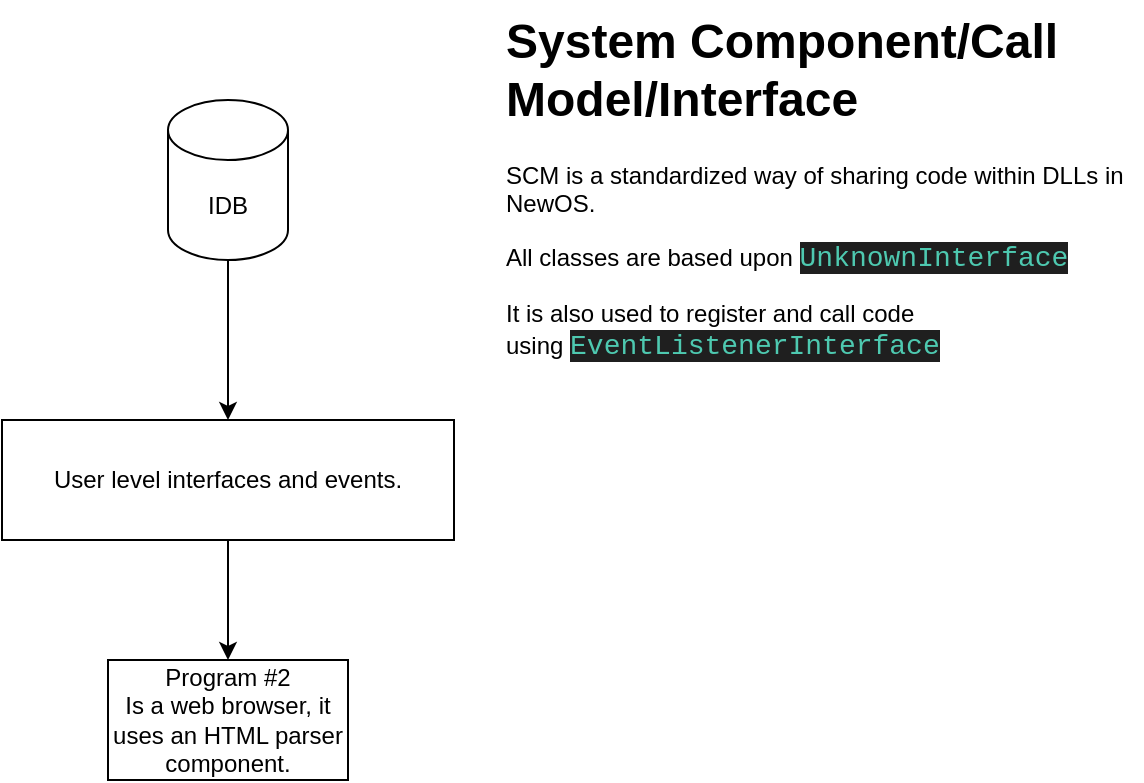 <mxfile>
    <diagram name="Page-1" id="_vc7fxBdNKI2W8YhI8VA">
        <mxGraphModel dx="774" dy="581" grid="1" gridSize="10" guides="1" tooltips="1" connect="1" arrows="1" fold="1" page="1" pageScale="1" pageWidth="827" pageHeight="1169" math="0" shadow="0">
            <root>
                <mxCell id="0"/>
                <mxCell id="1" parent="0"/>
                <mxCell id="eRehIIeIVOPW1y23kRkx-9" style="edgeStyle=orthogonalEdgeStyle;rounded=0;orthogonalLoop=1;jettySize=auto;html=1;exitX=0.5;exitY=1;exitDx=0;exitDy=0;entryX=0.5;entryY=0;entryDx=0;entryDy=0;" parent="1" source="eRehIIeIVOPW1y23kRkx-2" target="eRehIIeIVOPW1y23kRkx-8" edge="1">
                    <mxGeometry relative="1" as="geometry"/>
                </mxCell>
                <mxCell id="eRehIIeIVOPW1y23kRkx-2" value="User level interfaces and events." style="rounded=0;whiteSpace=wrap;html=1;" parent="1" vertex="1">
                    <mxGeometry x="200" y="450" width="226" height="60" as="geometry"/>
                </mxCell>
                <mxCell id="eRehIIeIVOPW1y23kRkx-4" style="edgeStyle=orthogonalEdgeStyle;rounded=0;orthogonalLoop=1;jettySize=auto;html=1;" parent="1" source="eRehIIeIVOPW1y23kRkx-3" target="eRehIIeIVOPW1y23kRkx-2" edge="1">
                    <mxGeometry relative="1" as="geometry"/>
                </mxCell>
                <mxCell id="eRehIIeIVOPW1y23kRkx-3" value="IDB" style="shape=cylinder3;whiteSpace=wrap;html=1;boundedLbl=1;backgroundOutline=1;size=15;" parent="1" vertex="1">
                    <mxGeometry x="283" y="290" width="60" height="80" as="geometry"/>
                </mxCell>
                <mxCell id="eRehIIeIVOPW1y23kRkx-8" value="Program #2&lt;div&gt;Is a web browser, it uses an HTML parser component.&lt;/div&gt;" style="rounded=0;whiteSpace=wrap;html=1;" parent="1" vertex="1">
                    <mxGeometry x="253" y="570" width="120" height="60" as="geometry"/>
                </mxCell>
                <mxCell id="eRehIIeIVOPW1y23kRkx-10" value="&lt;h1 style=&quot;margin-top: 0px;&quot;&gt;System Component/Call Model/Interface&lt;/h1&gt;&lt;p&gt;SCM is a standardized way of sharing code within DLLs in NewOS.&lt;/p&gt;&lt;p&gt;All classes are based upon&amp;nbsp;&lt;span style=&quot;color: rgb(78, 201, 176); background-color: rgb(31, 31, 31); font-family: Consolas, &amp;quot;Courier New&amp;quot;, monospace; font-size: 14px;&quot;&gt;UnknownInterface&lt;/span&gt;&lt;/p&gt;&lt;p&gt;It is also used to register and call code using&amp;nbsp;&lt;span style=&quot;color: rgb(78, 201, 176); background-color: rgb(31, 31, 31); font-family: Consolas, &amp;quot;Courier New&amp;quot;, monospace; font-size: 14px;&quot;&gt;EventListenerInterface&lt;/span&gt;&lt;/p&gt;" style="text;html=1;whiteSpace=wrap;overflow=hidden;rounded=0;" parent="1" vertex="1">
                    <mxGeometry x="450" y="240" width="320" height="240" as="geometry"/>
                </mxCell>
            </root>
        </mxGraphModel>
    </diagram>
</mxfile>